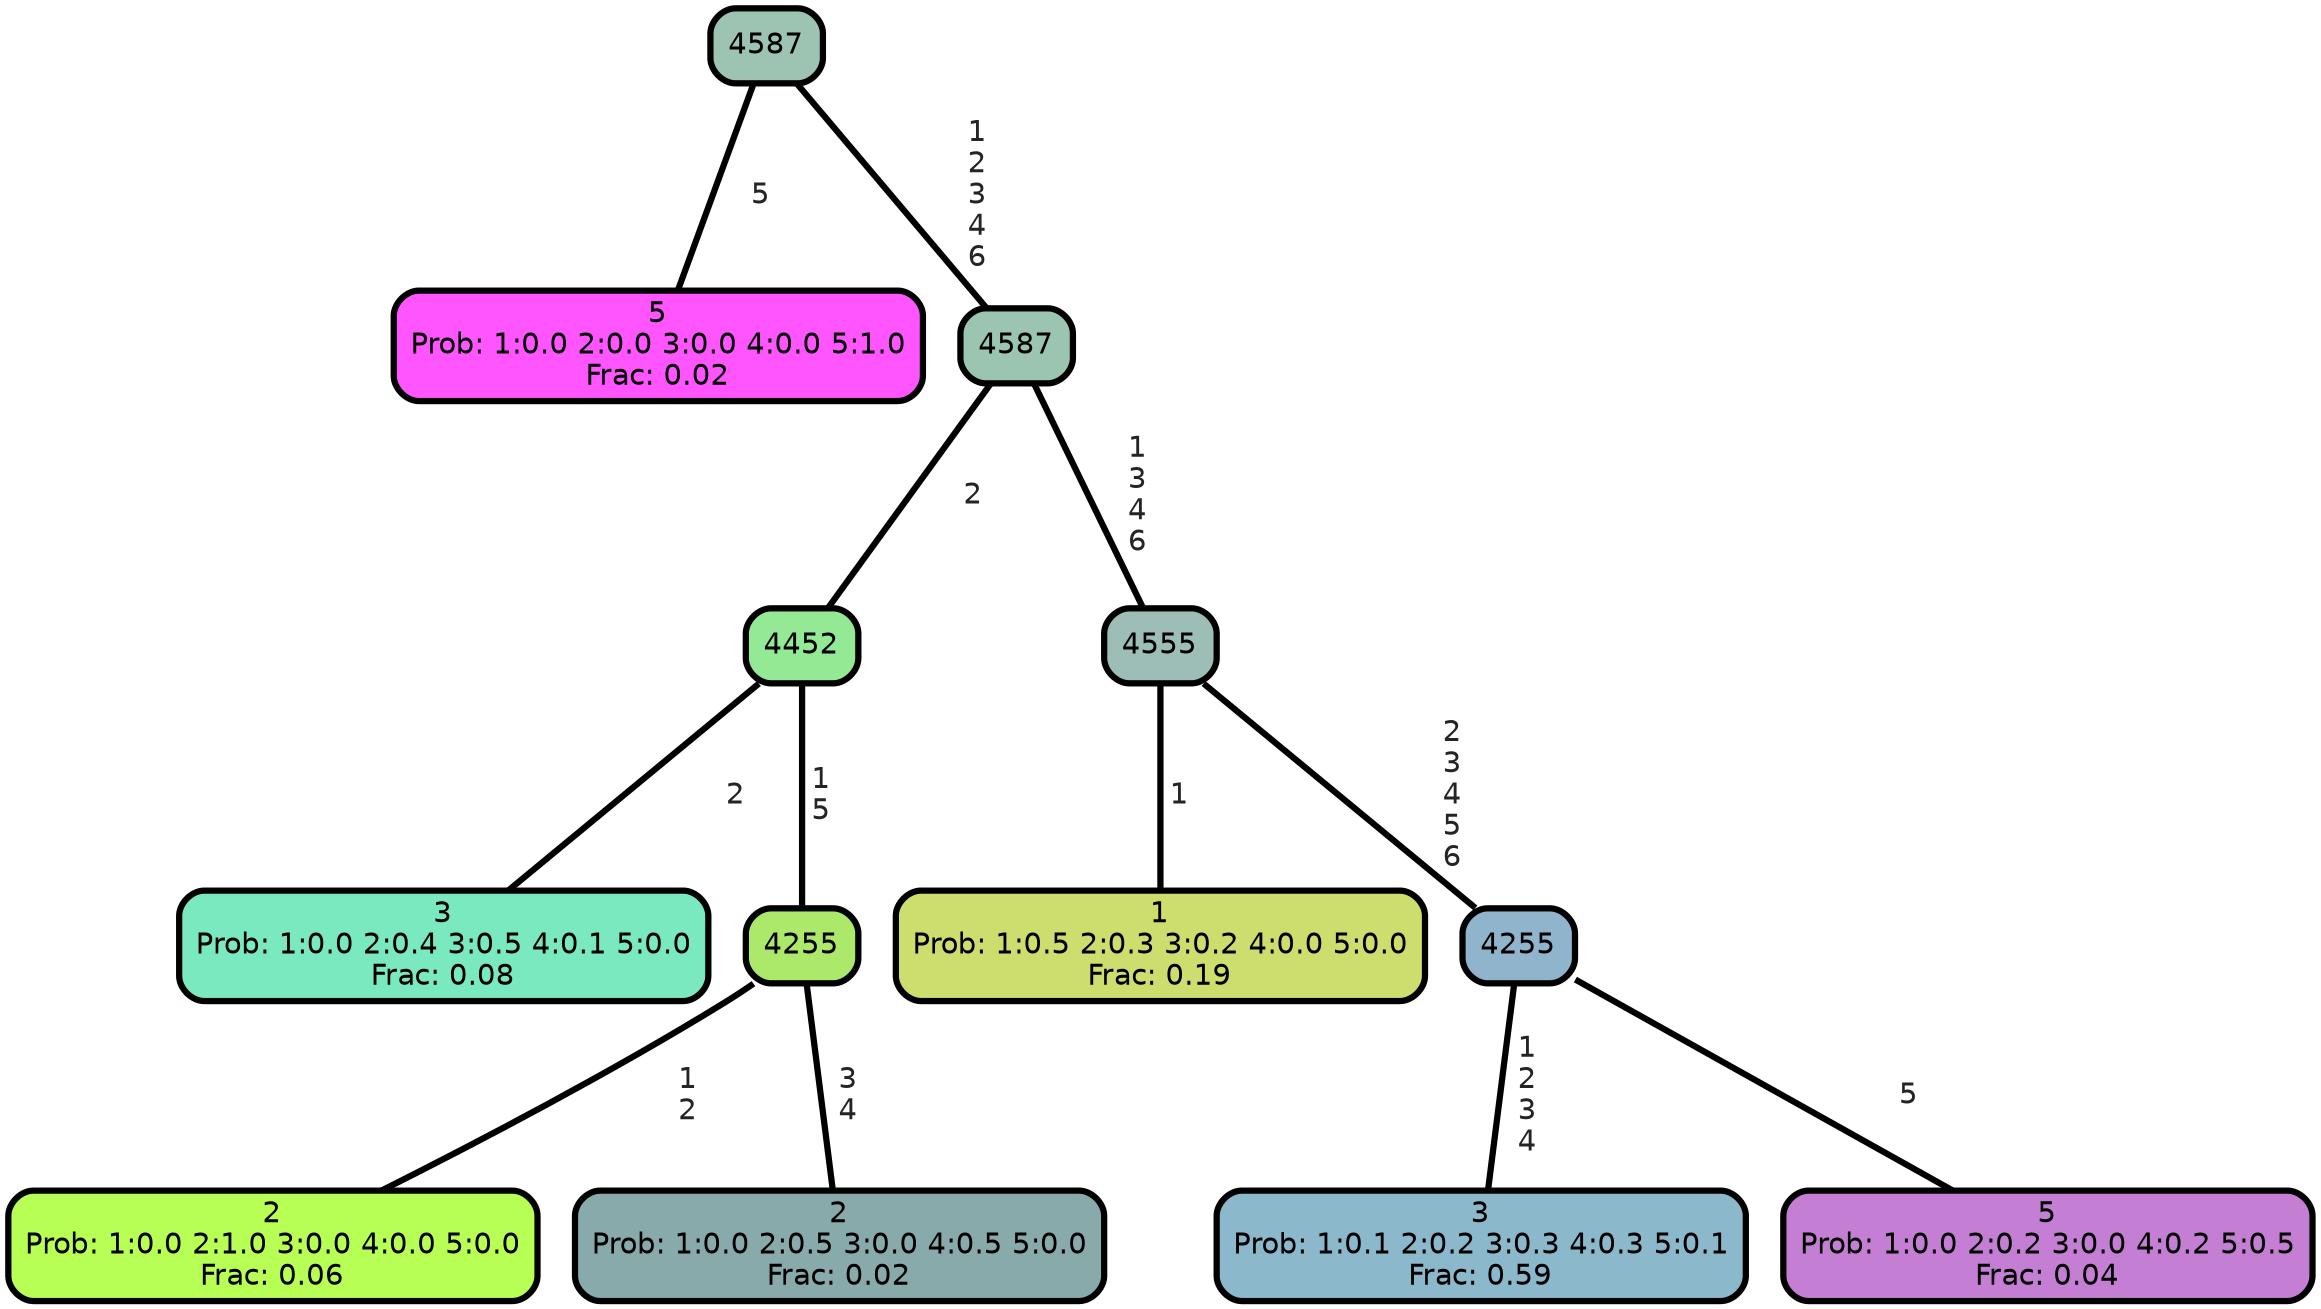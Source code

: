 graph Tree {
node [shape=box, style="filled, rounded",color="black",penwidth="3",fontcolor="black",                 fontname=helvetica] ;
graph [ranksep="0 equally", splines=straight,                 bgcolor=transparent, dpi=200] ;
edge [fontname=helvetica, fontweight=bold,fontcolor=grey14,color=black] ;
0 [label="5
Prob: 1:0.0 2:0.0 3:0.0 4:0.0 5:1.0
Frac: 0.02", fillcolor="#ff55ff"] ;
1 [label="4587", fillcolor="#9dc3b2"] ;
2 [label="3
Prob: 1:0.0 2:0.4 3:0.5 4:0.1 5:0.0
Frac: 0.08", fillcolor="#7ae9bf"] ;
3 [label="4452", fillcolor="#93e994"] ;
4 [label="2
Prob: 1:0.0 2:1.0 3:0.0 4:0.0 5:0.0
Frac: 0.06", fillcolor="#b8ff55"] ;
5 [label="4255", fillcolor="#ace96a"] ;
6 [label="2
Prob: 1:0.0 2:0.5 3:0.0 4:0.5 5:0.0
Frac: 0.02", fillcolor="#89aaaa"] ;
7 [label="4587", fillcolor="#9bc5b0"] ;
8 [label="1
Prob: 1:0.5 2:0.3 3:0.2 4:0.0 5:0.0
Frac: 0.19", fillcolor="#cdde6f"] ;
9 [label="4555", fillcolor="#9dbeb6"] ;
10 [label="3
Prob: 1:0.1 2:0.2 3:0.3 4:0.3 5:0.1
Frac: 0.59", fillcolor="#8bb8cb"] ;
11 [label="4255", fillcolor="#8fb4cb"] ;
12 [label="5
Prob: 1:0.0 2:0.2 3:0.0 4:0.2 5:0.5
Frac: 0.04", fillcolor="#c47fd4"] ;
1 -- 0 [label=" 5",penwidth=3] ;
1 -- 7 [label=" 1\n 2\n 3\n 4\n 6",penwidth=3] ;
3 -- 2 [label=" 2",penwidth=3] ;
3 -- 5 [label=" 1\n 5",penwidth=3] ;
5 -- 4 [label=" 1\n 2",penwidth=3] ;
5 -- 6 [label=" 3\n 4",penwidth=3] ;
7 -- 3 [label=" 2",penwidth=3] ;
7 -- 9 [label=" 1\n 3\n 4\n 6",penwidth=3] ;
9 -- 8 [label=" 1",penwidth=3] ;
9 -- 11 [label=" 2\n 3\n 4\n 5\n 6",penwidth=3] ;
11 -- 10 [label=" 1\n 2\n 3\n 4",penwidth=3] ;
11 -- 12 [label=" 5",penwidth=3] ;
{rank = same;}}